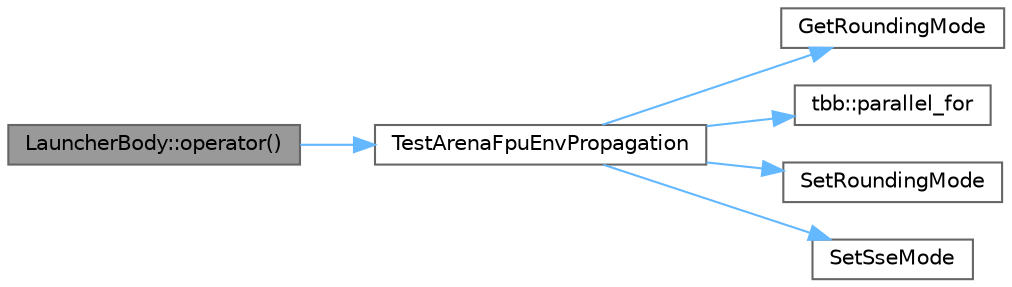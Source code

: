 digraph "LauncherBody::operator()"
{
 // LATEX_PDF_SIZE
  bgcolor="transparent";
  edge [fontname=Helvetica,fontsize=10,labelfontname=Helvetica,labelfontsize=10];
  node [fontname=Helvetica,fontsize=10,shape=box,height=0.2,width=0.4];
  rankdir="LR";
  Node1 [id="Node000001",label="LauncherBody::operator()",height=0.2,width=0.4,color="gray40", fillcolor="grey60", style="filled", fontcolor="black",tooltip=" "];
  Node1 -> Node2 [id="edge6_Node000001_Node000002",color="steelblue1",style="solid",tooltip=" "];
  Node2 [id="Node000002",label="TestArenaFpuEnvPropagation",height=0.2,width=0.4,color="grey40", fillcolor="white", style="filled",URL="$test__fp_8cpp.html#a5fbe0e68816907b57fba30e77f5f9806",tooltip=" "];
  Node2 -> Node3 [id="edge7_Node000002_Node000003",color="steelblue1",style="solid",tooltip=" "];
  Node3 [id="Node000003",label="GetRoundingMode",height=0.2,width=0.4,color="grey40", fillcolor="white", style="filled",URL="$harness__fp_8h.html#aee3358c2adeb1eaa765d07897daeec3c",tooltip=" "];
  Node2 -> Node4 [id="edge8_Node000002_Node000004",color="steelblue1",style="solid",tooltip=" "];
  Node4 [id="Node000004",label="tbb::parallel_for",height=0.2,width=0.4,color="grey40", fillcolor="white", style="filled",URL="$group__algorithms.html#gaa8444c29dc4d2e527a1036717d109aef",tooltip="Parallel iteration over range with default partitioner."];
  Node2 -> Node5 [id="edge9_Node000002_Node000005",color="steelblue1",style="solid",tooltip=" "];
  Node5 [id="Node000005",label="SetRoundingMode",height=0.2,width=0.4,color="grey40", fillcolor="white", style="filled",URL="$harness__fp_8h.html#aef97e7fd6c741841afe2633dc513b65a",tooltip=" "];
  Node2 -> Node6 [id="edge10_Node000002_Node000006",color="steelblue1",style="solid",tooltip=" "];
  Node6 [id="Node000006",label="SetSseMode",height=0.2,width=0.4,color="grey40", fillcolor="white", style="filled",URL="$harness__fp_8h.html#a2a20cf2d51a26384613203aa76f3bacb",tooltip=" "];
}

